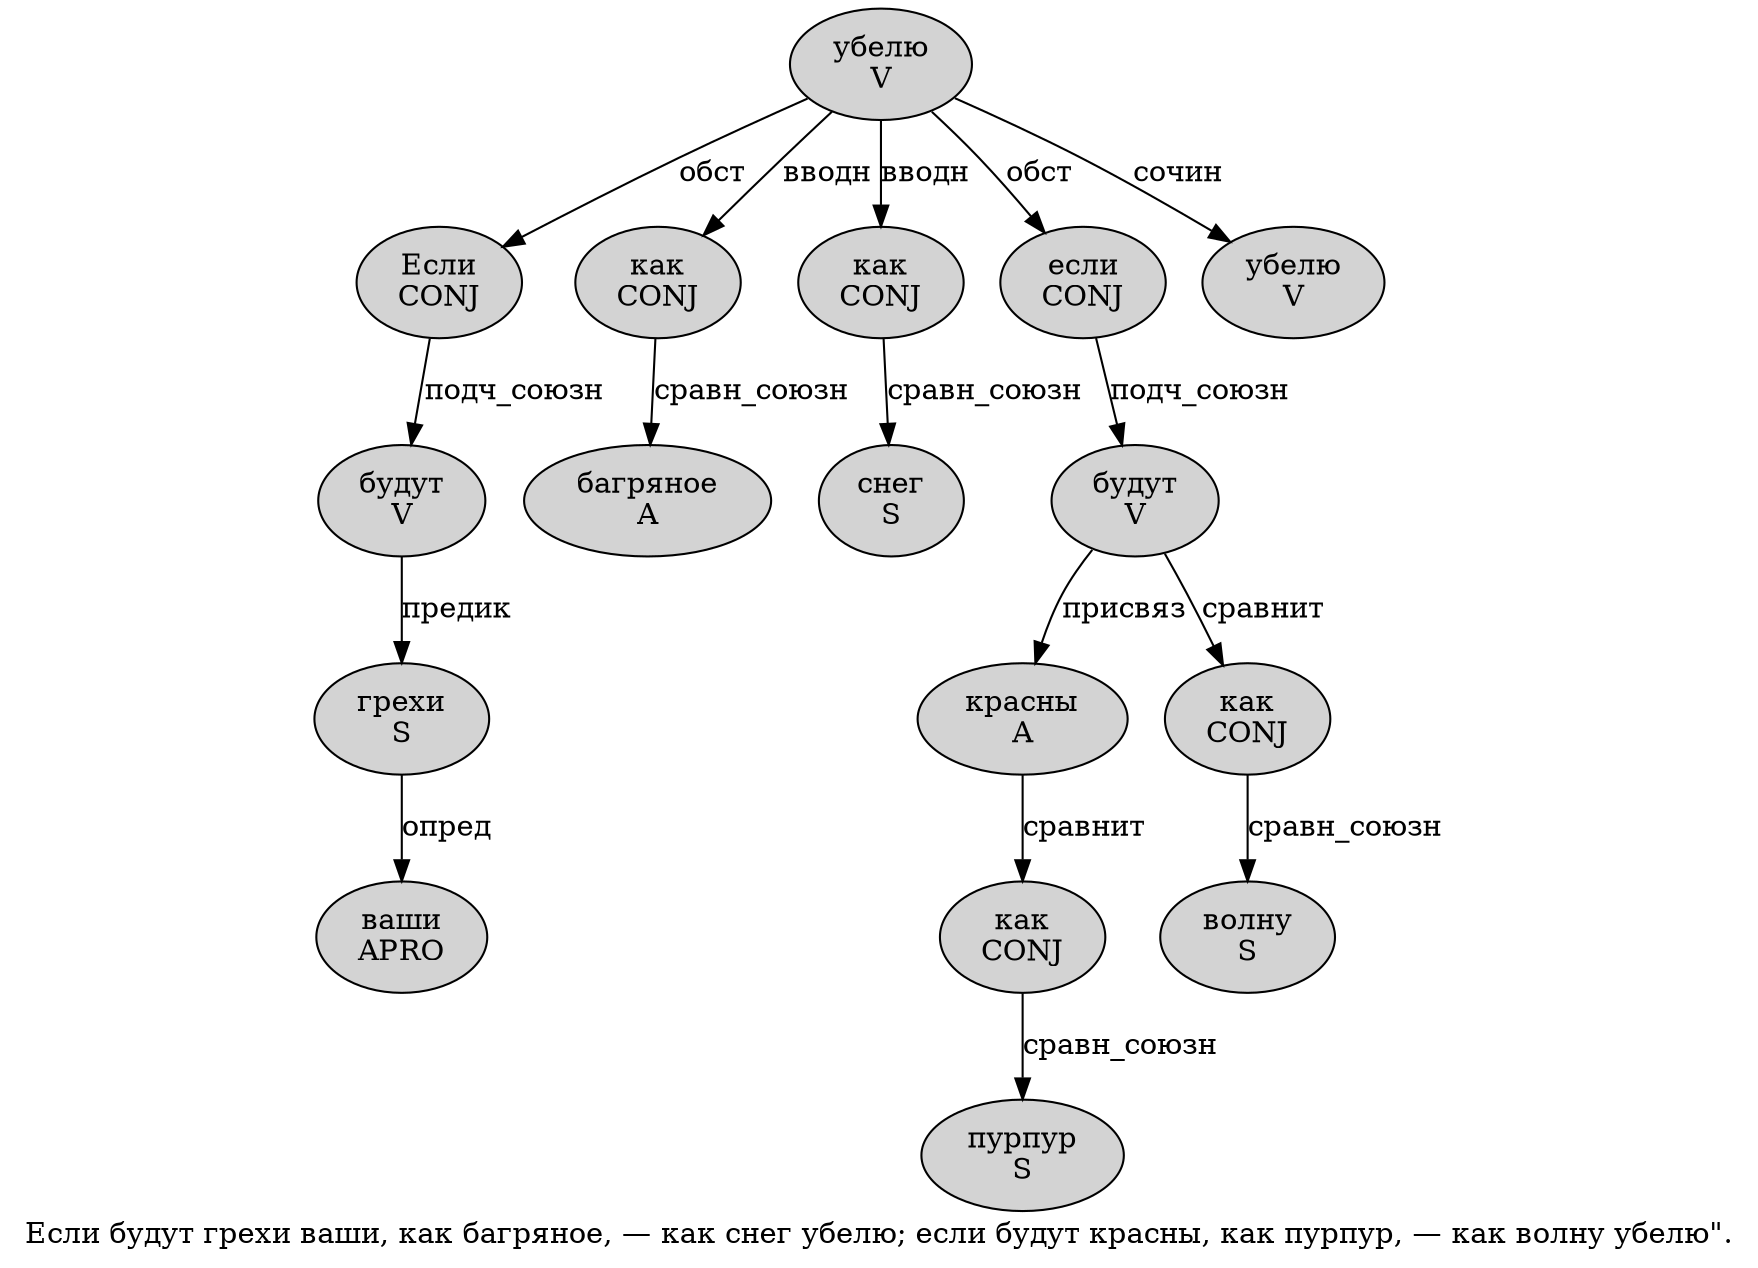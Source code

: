 digraph SENTENCE_1610 {
	graph [label="Если будут грехи ваши, как багряное, — как снег убелю; если будут красны, как пурпур, — как волну убелю\"."]
	node [style=filled]
		0 [label="Если
CONJ" color="" fillcolor=lightgray penwidth=1 shape=ellipse]
		1 [label="будут
V" color="" fillcolor=lightgray penwidth=1 shape=ellipse]
		2 [label="грехи
S" color="" fillcolor=lightgray penwidth=1 shape=ellipse]
		3 [label="ваши
APRO" color="" fillcolor=lightgray penwidth=1 shape=ellipse]
		5 [label="как
CONJ" color="" fillcolor=lightgray penwidth=1 shape=ellipse]
		6 [label="багряное
A" color="" fillcolor=lightgray penwidth=1 shape=ellipse]
		9 [label="как
CONJ" color="" fillcolor=lightgray penwidth=1 shape=ellipse]
		10 [label="снег
S" color="" fillcolor=lightgray penwidth=1 shape=ellipse]
		11 [label="убелю
V" color="" fillcolor=lightgray penwidth=1 shape=ellipse]
		13 [label="если
CONJ" color="" fillcolor=lightgray penwidth=1 shape=ellipse]
		14 [label="будут
V" color="" fillcolor=lightgray penwidth=1 shape=ellipse]
		15 [label="красны
A" color="" fillcolor=lightgray penwidth=1 shape=ellipse]
		17 [label="как
CONJ" color="" fillcolor=lightgray penwidth=1 shape=ellipse]
		18 [label="пурпур
S" color="" fillcolor=lightgray penwidth=1 shape=ellipse]
		21 [label="как
CONJ" color="" fillcolor=lightgray penwidth=1 shape=ellipse]
		22 [label="волну
S" color="" fillcolor=lightgray penwidth=1 shape=ellipse]
		23 [label="убелю
V" color="" fillcolor=lightgray penwidth=1 shape=ellipse]
			11 -> 0 [label="обст"]
			11 -> 5 [label="вводн"]
			11 -> 9 [label="вводн"]
			11 -> 13 [label="обст"]
			11 -> 23 [label="сочин"]
			13 -> 14 [label="подч_союзн"]
			2 -> 3 [label="опред"]
			17 -> 18 [label="сравн_союзн"]
			9 -> 10 [label="сравн_союзн"]
			1 -> 2 [label="предик"]
			15 -> 17 [label="сравнит"]
			21 -> 22 [label="сравн_союзн"]
			0 -> 1 [label="подч_союзн"]
			14 -> 15 [label="присвяз"]
			14 -> 21 [label="сравнит"]
			5 -> 6 [label="сравн_союзн"]
}